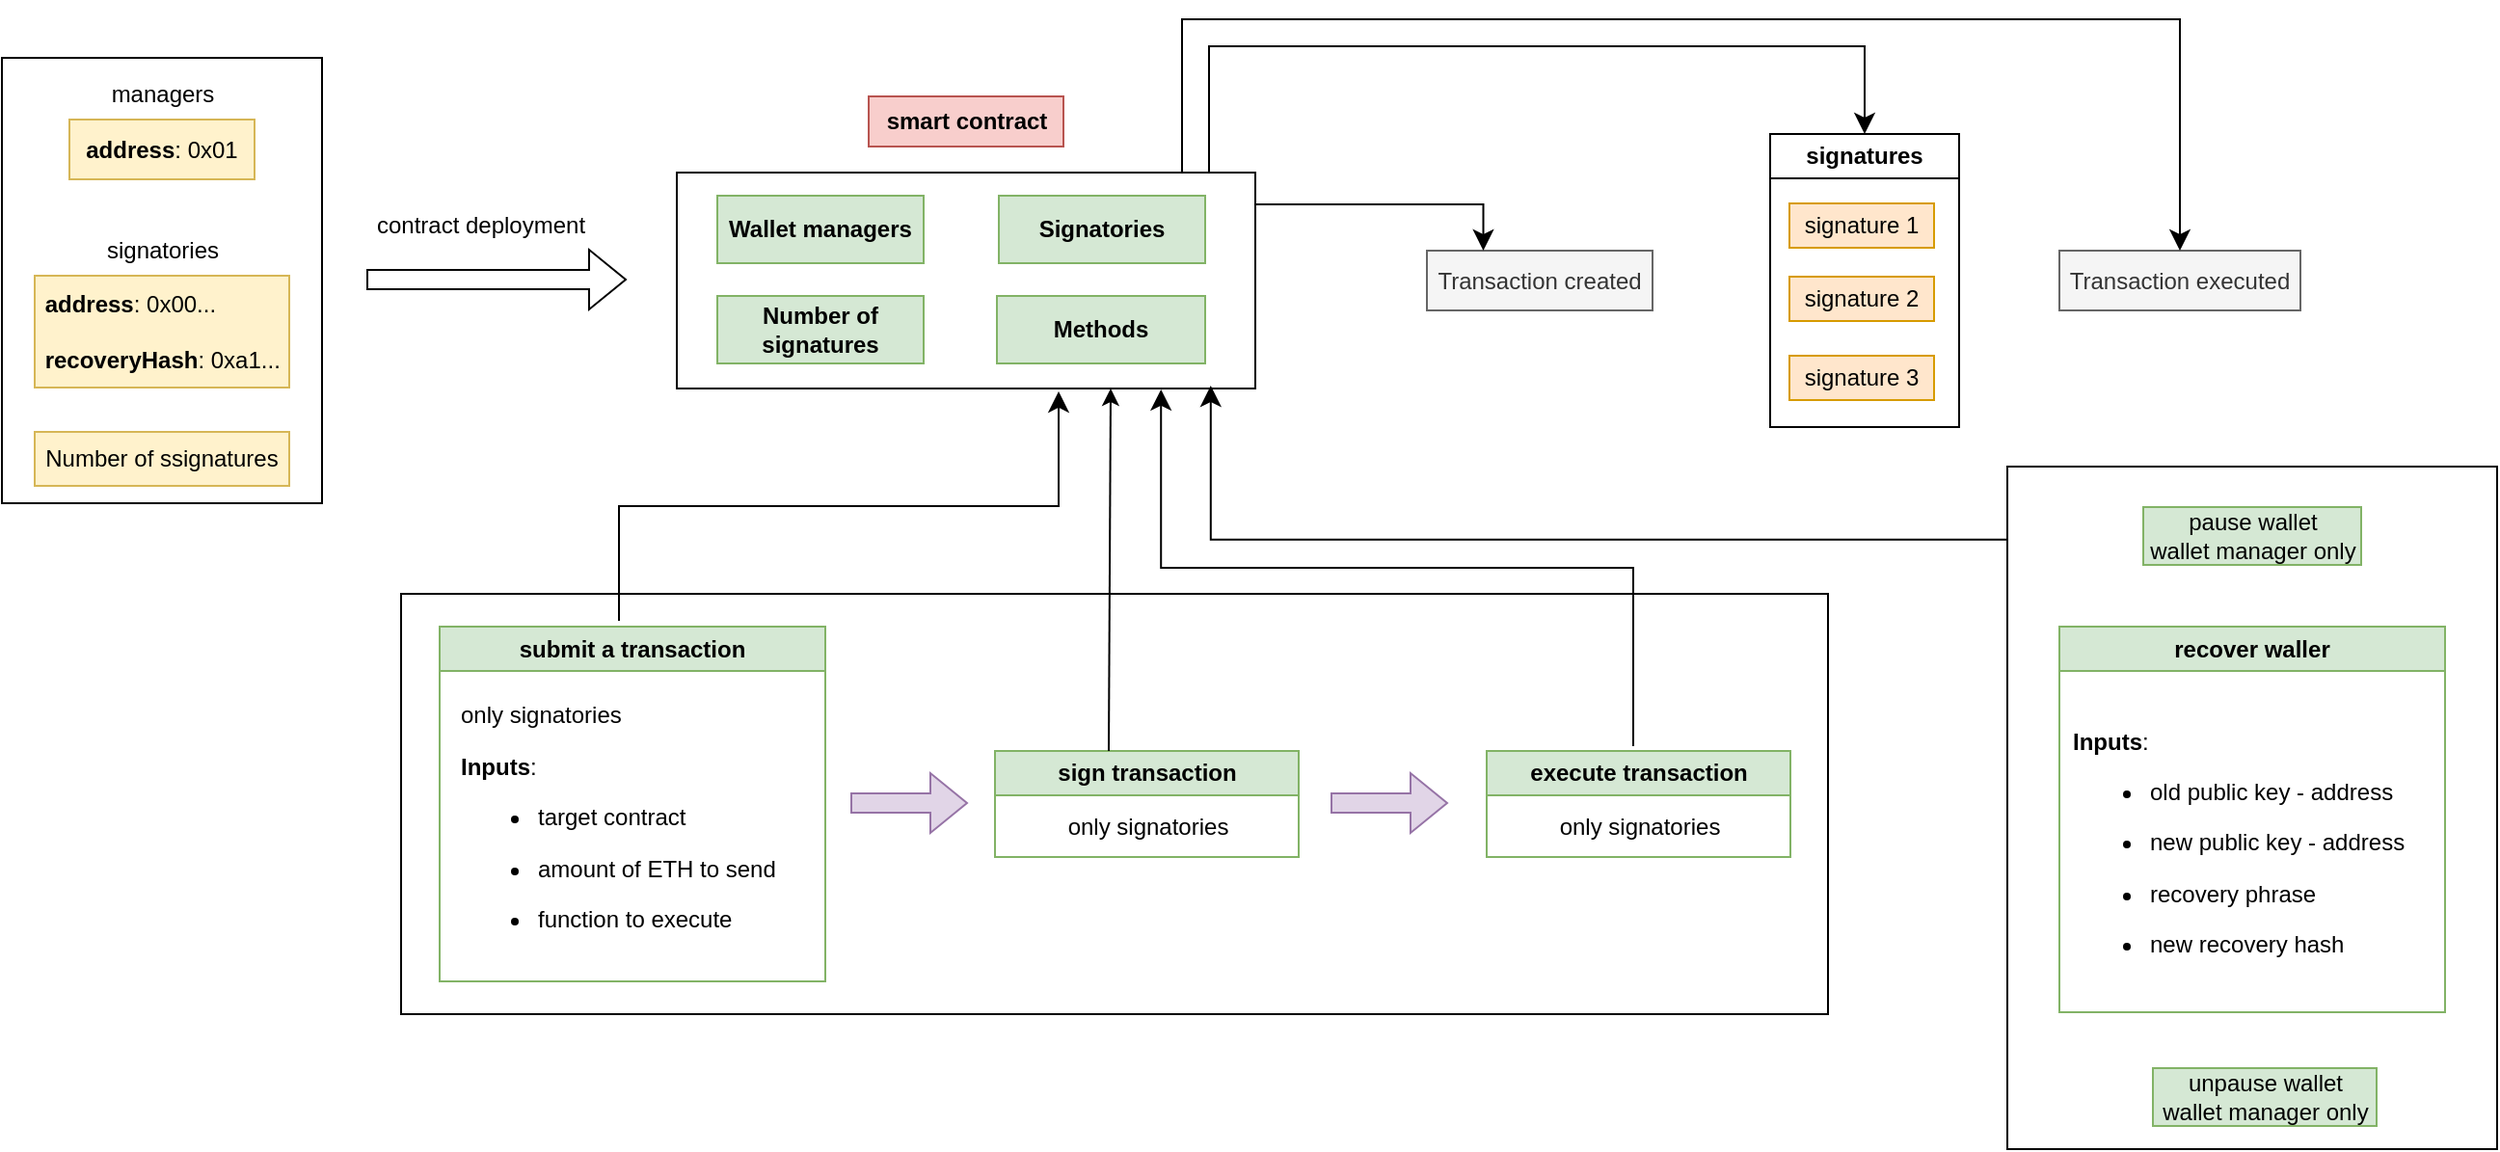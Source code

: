 <mxfile version="20.8.23" type="github">
  <diagram name="Page-1" id="SGeF-0iKZIM3F-TIsvuu">
    <mxGraphModel dx="1434" dy="807" grid="0" gridSize="10" guides="1" tooltips="1" connect="1" arrows="1" fold="1" page="1" pageScale="1" pageWidth="1500" pageHeight="800" math="0" shadow="0">
      <root>
        <mxCell id="0" />
        <mxCell id="1" parent="0" />
        <mxCell id="juZ4mGxKsOCgqzqKr75U-73" value="" style="group" vertex="1" connectable="0" parent="1">
          <mxGeometry x="80" y="96" width="1294" height="586" as="geometry" />
        </mxCell>
        <mxCell id="juZ4mGxKsOCgqzqKr75U-71" value="" style="group" vertex="1" connectable="0" parent="juZ4mGxKsOCgqzqKr75U-73">
          <mxGeometry width="1192" height="516" as="geometry" />
        </mxCell>
        <mxCell id="juZ4mGxKsOCgqzqKr75U-40" value="" style="rounded=0;whiteSpace=wrap;html=1;" vertex="1" parent="juZ4mGxKsOCgqzqKr75U-71">
          <mxGeometry x="207" y="298" width="740" height="218" as="geometry" />
        </mxCell>
        <mxCell id="juZ4mGxKsOCgqzqKr75U-7" value="" style="group" vertex="1" connectable="0" parent="juZ4mGxKsOCgqzqKr75U-71">
          <mxGeometry x="350" y="79.5" width="300" height="112" as="geometry" />
        </mxCell>
        <mxCell id="juZ4mGxKsOCgqzqKr75U-1" value="" style="rounded=0;whiteSpace=wrap;html=1;" vertex="1" parent="juZ4mGxKsOCgqzqKr75U-7">
          <mxGeometry width="300" height="112" as="geometry" />
        </mxCell>
        <mxCell id="juZ4mGxKsOCgqzqKr75U-2" value="&lt;b&gt;Wallet managers&lt;/b&gt;" style="rounded=0;whiteSpace=wrap;html=1;fillColor=#d5e8d4;strokeColor=#82b366;" vertex="1" parent="juZ4mGxKsOCgqzqKr75U-7">
          <mxGeometry x="21" y="12" width="107" height="35" as="geometry" />
        </mxCell>
        <mxCell id="juZ4mGxKsOCgqzqKr75U-3" value="&lt;b&gt;Signatories&lt;/b&gt;" style="rounded=0;whiteSpace=wrap;html=1;fillColor=#d5e8d4;strokeColor=#82b366;" vertex="1" parent="juZ4mGxKsOCgqzqKr75U-7">
          <mxGeometry x="167" y="12" width="107" height="35" as="geometry" />
        </mxCell>
        <mxCell id="juZ4mGxKsOCgqzqKr75U-4" value="&lt;b&gt;Number of signatures&lt;/b&gt;" style="rounded=0;whiteSpace=wrap;html=1;fillColor=#d5e8d4;strokeColor=#82b366;" vertex="1" parent="juZ4mGxKsOCgqzqKr75U-7">
          <mxGeometry x="21" y="64" width="107" height="35" as="geometry" />
        </mxCell>
        <mxCell id="juZ4mGxKsOCgqzqKr75U-6" value="&lt;b&gt;Methods&lt;/b&gt;" style="rounded=0;whiteSpace=wrap;html=1;fillColor=#d5e8d4;strokeColor=#82b366;" vertex="1" parent="juZ4mGxKsOCgqzqKr75U-7">
          <mxGeometry x="166" y="64" width="108" height="35" as="geometry" />
        </mxCell>
        <mxCell id="juZ4mGxKsOCgqzqKr75U-18" value="" style="group" vertex="1" connectable="0" parent="juZ4mGxKsOCgqzqKr75U-71">
          <mxGeometry y="20" width="166" height="231" as="geometry" />
        </mxCell>
        <mxCell id="juZ4mGxKsOCgqzqKr75U-15" value="" style="rounded=0;whiteSpace=wrap;html=1;" vertex="1" parent="juZ4mGxKsOCgqzqKr75U-18">
          <mxGeometry width="166" height="231" as="geometry" />
        </mxCell>
        <mxCell id="juZ4mGxKsOCgqzqKr75U-10" value="&lt;b&gt;&amp;nbsp;address&lt;/b&gt;: 0x00...&lt;br&gt;&lt;br&gt;&lt;b&gt;&amp;nbsp;recoveryHash&lt;/b&gt;: 0xa1..." style="rounded=0;whiteSpace=wrap;html=1;align=left;fillColor=#fff2cc;strokeColor=#d6b656;" vertex="1" parent="juZ4mGxKsOCgqzqKr75U-18">
          <mxGeometry x="17" y="113" width="132" height="58" as="geometry" />
        </mxCell>
        <mxCell id="juZ4mGxKsOCgqzqKr75U-11" value="&lt;b&gt;address&lt;/b&gt;: 0x01" style="rounded=0;whiteSpace=wrap;html=1;fillColor=#fff2cc;strokeColor=#d6b656;" vertex="1" parent="juZ4mGxKsOCgqzqKr75U-18">
          <mxGeometry x="35" y="32" width="96" height="31" as="geometry" />
        </mxCell>
        <mxCell id="juZ4mGxKsOCgqzqKr75U-12" value="Number of ssignatures" style="rounded=0;whiteSpace=wrap;html=1;fillColor=#fff2cc;strokeColor=#d6b656;" vertex="1" parent="juZ4mGxKsOCgqzqKr75U-18">
          <mxGeometry x="17" y="194" width="132" height="28" as="geometry" />
        </mxCell>
        <mxCell id="juZ4mGxKsOCgqzqKr75U-16" value="managers" style="text;html=1;align=center;verticalAlign=middle;resizable=0;points=[];autosize=1;strokeColor=none;fillColor=none;" vertex="1" parent="juZ4mGxKsOCgqzqKr75U-18">
          <mxGeometry x="47.5" y="6" width="71" height="26" as="geometry" />
        </mxCell>
        <mxCell id="juZ4mGxKsOCgqzqKr75U-17" value="signatories" style="text;html=1;align=center;verticalAlign=middle;resizable=0;points=[];autosize=1;strokeColor=none;fillColor=none;" vertex="1" parent="juZ4mGxKsOCgqzqKr75U-18">
          <mxGeometry x="45" y="87" width="76" height="26" as="geometry" />
        </mxCell>
        <mxCell id="juZ4mGxKsOCgqzqKr75U-19" value="" style="shape=flexArrow;endArrow=classic;html=1;rounded=0;" edge="1" parent="juZ4mGxKsOCgqzqKr75U-71">
          <mxGeometry width="50" height="50" relative="1" as="geometry">
            <mxPoint x="189" y="135" as="sourcePoint" />
            <mxPoint x="324" y="135" as="targetPoint" />
          </mxGeometry>
        </mxCell>
        <mxCell id="juZ4mGxKsOCgqzqKr75U-20" value="contract deployment" style="text;html=1;align=center;verticalAlign=middle;resizable=0;points=[];autosize=1;strokeColor=none;fillColor=none;" vertex="1" parent="juZ4mGxKsOCgqzqKr75U-71">
          <mxGeometry x="185" y="94" width="126" height="26" as="geometry" />
        </mxCell>
        <mxCell id="juZ4mGxKsOCgqzqKr75U-21" value="&lt;b&gt;smart contract&lt;/b&gt;" style="text;html=1;align=center;verticalAlign=middle;resizable=0;points=[];autosize=1;strokeColor=#b85450;fillColor=#f8cecc;" vertex="1" parent="juZ4mGxKsOCgqzqKr75U-71">
          <mxGeometry x="449.5" y="40" width="101" height="26" as="geometry" />
        </mxCell>
        <mxCell id="juZ4mGxKsOCgqzqKr75U-22" value="submit a transaction" style="swimlane;whiteSpace=wrap;html=1;fillColor=#d5e8d4;strokeColor=#82b366;" vertex="1" parent="juZ4mGxKsOCgqzqKr75U-71">
          <mxGeometry x="227" y="315" width="200" height="184" as="geometry" />
        </mxCell>
        <mxCell id="juZ4mGxKsOCgqzqKr75U-25" value="only signatories" style="text;html=1;align=left;verticalAlign=middle;resizable=0;points=[];autosize=1;strokeColor=none;fillColor=none;" vertex="1" parent="juZ4mGxKsOCgqzqKr75U-22">
          <mxGeometry x="9" y="33" width="101" height="26" as="geometry" />
        </mxCell>
        <mxCell id="juZ4mGxKsOCgqzqKr75U-27" value="&lt;b&gt;Inputs&lt;/b&gt;:&lt;br&gt;&lt;ul&gt;&lt;li&gt;target contract&lt;/li&gt;&lt;/ul&gt;&lt;ul&gt;&lt;li&gt;amount of ETH to send&lt;/li&gt;&lt;/ul&gt;&lt;ul&gt;&lt;li&gt;function to execute&lt;/li&gt;&lt;/ul&gt;" style="text;html=1;align=left;verticalAlign=middle;resizable=0;points=[];autosize=1;strokeColor=none;fillColor=none;" vertex="1" parent="juZ4mGxKsOCgqzqKr75U-22">
          <mxGeometry x="9" y="59" width="181" height="118" as="geometry" />
        </mxCell>
        <mxCell id="juZ4mGxKsOCgqzqKr75U-34" value="execute transaction" style="swimlane;whiteSpace=wrap;html=1;fillColor=#d5e8d4;strokeColor=#82b366;" vertex="1" parent="juZ4mGxKsOCgqzqKr75U-71">
          <mxGeometry x="770" y="379.5" width="157.5" height="55" as="geometry" />
        </mxCell>
        <mxCell id="juZ4mGxKsOCgqzqKr75U-38" value="&lt;span style=&quot;font-weight: normal;&quot;&gt;only signatories&lt;/span&gt;" style="text;html=1;align=center;verticalAlign=middle;resizable=0;points=[];autosize=1;strokeColor=none;fillColor=none;fontStyle=1" vertex="1" parent="juZ4mGxKsOCgqzqKr75U-34">
          <mxGeometry x="28.75" y="26" width="101" height="26" as="geometry" />
        </mxCell>
        <mxCell id="juZ4mGxKsOCgqzqKr75U-41" value="" style="shape=flexArrow;endArrow=classic;html=1;rounded=0;fillColor=#e1d5e7;strokeColor=#9673a6;" edge="1" parent="juZ4mGxKsOCgqzqKr75U-71">
          <mxGeometry width="50" height="50" relative="1" as="geometry">
            <mxPoint x="440" y="406.5" as="sourcePoint" />
            <mxPoint x="501" y="406.5" as="targetPoint" />
          </mxGeometry>
        </mxCell>
        <mxCell id="juZ4mGxKsOCgqzqKr75U-42" value="" style="shape=flexArrow;endArrow=classic;html=1;rounded=0;fillColor=#e1d5e7;strokeColor=#9673a6;" edge="1" parent="juZ4mGxKsOCgqzqKr75U-71">
          <mxGeometry width="50" height="50" relative="1" as="geometry">
            <mxPoint x="689" y="406.5" as="sourcePoint" />
            <mxPoint x="750" y="406.5" as="targetPoint" />
          </mxGeometry>
        </mxCell>
        <mxCell id="juZ4mGxKsOCgqzqKr75U-43" value="" style="edgeStyle=elbowEdgeStyle;elbow=vertical;endArrow=classic;html=1;curved=0;rounded=0;endSize=8;startSize=8;entryX=0.66;entryY=1.013;entryDx=0;entryDy=0;entryPerimeter=0;" edge="1" parent="juZ4mGxKsOCgqzqKr75U-71" target="juZ4mGxKsOCgqzqKr75U-1">
          <mxGeometry width="50" height="50" relative="1" as="geometry">
            <mxPoint x="320" y="312" as="sourcePoint" />
            <mxPoint x="547" y="199" as="targetPoint" />
          </mxGeometry>
        </mxCell>
        <mxCell id="juZ4mGxKsOCgqzqKr75U-44" value="signatures" style="swimlane;whiteSpace=wrap;html=1;" vertex="1" parent="juZ4mGxKsOCgqzqKr75U-71">
          <mxGeometry x="917" y="59.5" width="98" height="152" as="geometry" />
        </mxCell>
        <mxCell id="juZ4mGxKsOCgqzqKr75U-45" value="signature 1" style="rounded=0;whiteSpace=wrap;html=1;fillColor=#ffe6cc;strokeColor=#d79b00;" vertex="1" parent="juZ4mGxKsOCgqzqKr75U-44">
          <mxGeometry x="10" y="36" width="75" height="23" as="geometry" />
        </mxCell>
        <mxCell id="juZ4mGxKsOCgqzqKr75U-46" value="signature 2" style="rounded=0;whiteSpace=wrap;html=1;fillColor=#ffe6cc;strokeColor=#d79b00;" vertex="1" parent="juZ4mGxKsOCgqzqKr75U-44">
          <mxGeometry x="10" y="74" width="75" height="23" as="geometry" />
        </mxCell>
        <mxCell id="juZ4mGxKsOCgqzqKr75U-47" value="signature 3" style="rounded=0;whiteSpace=wrap;html=1;fillColor=#ffe6cc;strokeColor=#d79b00;" vertex="1" parent="juZ4mGxKsOCgqzqKr75U-44">
          <mxGeometry x="10" y="115" width="75" height="23" as="geometry" />
        </mxCell>
        <mxCell id="juZ4mGxKsOCgqzqKr75U-48" value="sign transaction" style="swimlane;whiteSpace=wrap;html=1;fillColor=#d5e8d4;strokeColor=#82b366;" vertex="1" parent="juZ4mGxKsOCgqzqKr75U-71">
          <mxGeometry x="515" y="379.5" width="157.5" height="55" as="geometry" />
        </mxCell>
        <mxCell id="juZ4mGxKsOCgqzqKr75U-49" value="&lt;span style=&quot;font-weight: normal;&quot;&gt;only signatories&lt;/span&gt;" style="text;html=1;align=center;verticalAlign=middle;resizable=0;points=[];autosize=1;strokeColor=none;fillColor=none;fontStyle=1" vertex="1" parent="juZ4mGxKsOCgqzqKr75U-48">
          <mxGeometry x="28.75" y="26" width="101" height="26" as="geometry" />
        </mxCell>
        <mxCell id="juZ4mGxKsOCgqzqKr75U-51" value="Transaction created" style="rounded=0;whiteSpace=wrap;html=1;fillColor=#f5f5f5;strokeColor=#666666;fontColor=#333333;" vertex="1" parent="juZ4mGxKsOCgqzqKr75U-71">
          <mxGeometry x="739" y="120" width="117" height="31" as="geometry" />
        </mxCell>
        <mxCell id="juZ4mGxKsOCgqzqKr75U-52" value="Transaction executed" style="rounded=0;whiteSpace=wrap;html=1;fillColor=#f5f5f5;strokeColor=#666666;fontColor=#333333;" vertex="1" parent="juZ4mGxKsOCgqzqKr75U-71">
          <mxGeometry x="1067" y="120" width="125" height="31" as="geometry" />
        </mxCell>
        <mxCell id="juZ4mGxKsOCgqzqKr75U-54" value="" style="edgeStyle=elbowEdgeStyle;elbow=vertical;endArrow=classic;html=1;curved=0;rounded=0;endSize=8;startSize=8;entryX=0.837;entryY=1.004;entryDx=0;entryDy=0;entryPerimeter=0;" edge="1" parent="juZ4mGxKsOCgqzqKr75U-71" target="juZ4mGxKsOCgqzqKr75U-1">
          <mxGeometry width="50" height="50" relative="1" as="geometry">
            <mxPoint x="846" y="377" as="sourcePoint" />
            <mxPoint x="1074" y="258" as="targetPoint" />
          </mxGeometry>
        </mxCell>
        <mxCell id="juZ4mGxKsOCgqzqKr75U-56" value="" style="endArrow=classic;html=1;rounded=0;entryX=0.75;entryY=1;entryDx=0;entryDy=0;" edge="1" parent="juZ4mGxKsOCgqzqKr75U-71" target="juZ4mGxKsOCgqzqKr75U-1">
          <mxGeometry width="50" height="50" relative="1" as="geometry">
            <mxPoint x="574" y="379.5" as="sourcePoint" />
            <mxPoint x="624" y="329.5" as="targetPoint" />
          </mxGeometry>
        </mxCell>
        <mxCell id="juZ4mGxKsOCgqzqKr75U-58" value="" style="edgeStyle=elbowEdgeStyle;elbow=vertical;endArrow=classic;html=1;curved=0;rounded=0;endSize=8;startSize=8;entryX=0.25;entryY=0;entryDx=0;entryDy=0;" edge="1" parent="juZ4mGxKsOCgqzqKr75U-71" target="juZ4mGxKsOCgqzqKr75U-51">
          <mxGeometry width="50" height="50" relative="1" as="geometry">
            <mxPoint x="650" y="96" as="sourcePoint" />
            <mxPoint x="742" y="166" as="targetPoint" />
            <Array as="points">
              <mxPoint x="695" y="96" />
            </Array>
          </mxGeometry>
        </mxCell>
        <mxCell id="juZ4mGxKsOCgqzqKr75U-59" value="" style="edgeStyle=elbowEdgeStyle;elbow=vertical;endArrow=classic;html=1;curved=0;rounded=0;endSize=8;startSize=8;entryX=0.5;entryY=0;entryDx=0;entryDy=0;" edge="1" parent="juZ4mGxKsOCgqzqKr75U-71" target="juZ4mGxKsOCgqzqKr75U-44">
          <mxGeometry width="50" height="50" relative="1" as="geometry">
            <mxPoint x="626" y="79.5" as="sourcePoint" />
            <mxPoint x="676" y="29.5" as="targetPoint" />
            <Array as="points">
              <mxPoint x="655" y="14" />
            </Array>
          </mxGeometry>
        </mxCell>
        <mxCell id="juZ4mGxKsOCgqzqKr75U-60" value="" style="edgeStyle=elbowEdgeStyle;elbow=vertical;endArrow=classic;html=1;curved=0;rounded=0;endSize=8;startSize=8;entryX=0.5;entryY=0;entryDx=0;entryDy=0;" edge="1" parent="juZ4mGxKsOCgqzqKr75U-71" target="juZ4mGxKsOCgqzqKr75U-52">
          <mxGeometry width="50" height="50" relative="1" as="geometry">
            <mxPoint x="612" y="79.5" as="sourcePoint" />
            <mxPoint x="952" y="60" as="targetPoint" />
            <Array as="points">
              <mxPoint x="870" />
            </Array>
          </mxGeometry>
        </mxCell>
        <mxCell id="juZ4mGxKsOCgqzqKr75U-70" value="" style="edgeStyle=segmentEdgeStyle;endArrow=classic;html=1;curved=0;rounded=0;endSize=8;startSize=8;exitX=0.004;exitY=0.107;exitDx=0;exitDy=0;exitPerimeter=0;entryX=0.923;entryY=0.987;entryDx=0;entryDy=0;entryPerimeter=0;" edge="1" parent="juZ4mGxKsOCgqzqKr75U-73" source="juZ4mGxKsOCgqzqKr75U-69" target="juZ4mGxKsOCgqzqKr75U-1">
          <mxGeometry width="50" height="50" relative="1" as="geometry">
            <mxPoint x="871" y="273" as="sourcePoint" />
            <mxPoint x="921" y="223" as="targetPoint" />
          </mxGeometry>
        </mxCell>
        <mxCell id="juZ4mGxKsOCgqzqKr75U-72" value="" style="group" vertex="1" connectable="0" parent="juZ4mGxKsOCgqzqKr75U-73">
          <mxGeometry x="1040" y="232" width="254" height="354" as="geometry" />
        </mxCell>
        <mxCell id="juZ4mGxKsOCgqzqKr75U-69" value="" style="rounded=0;whiteSpace=wrap;html=1;" vertex="1" parent="juZ4mGxKsOCgqzqKr75U-72">
          <mxGeometry width="254" height="354" as="geometry" />
        </mxCell>
        <mxCell id="juZ4mGxKsOCgqzqKr75U-62" value="recover waller" style="swimlane;whiteSpace=wrap;html=1;fillColor=#d5e8d4;strokeColor=#82b366;" vertex="1" parent="juZ4mGxKsOCgqzqKr75U-72">
          <mxGeometry x="27" y="83" width="200" height="200" as="geometry" />
        </mxCell>
        <mxCell id="juZ4mGxKsOCgqzqKr75U-63" value="&lt;b&gt;Inputs&lt;/b&gt;:&lt;br&gt;&lt;ul&gt;&lt;li&gt;old public key - address&lt;/li&gt;&lt;/ul&gt;&lt;ul&gt;&lt;li&gt;new public key - address&lt;/li&gt;&lt;/ul&gt;&lt;ul&gt;&lt;li&gt;recovery phrase&lt;/li&gt;&lt;/ul&gt;&lt;ul&gt;&lt;li&gt;new recovery hash&lt;/li&gt;&lt;/ul&gt;" style="text;html=1;align=left;verticalAlign=middle;resizable=0;points=[];autosize=1;strokeColor=none;fillColor=none;" vertex="1" parent="juZ4mGxKsOCgqzqKr75U-62">
          <mxGeometry x="5" y="45.5" width="190" height="144" as="geometry" />
        </mxCell>
        <mxCell id="juZ4mGxKsOCgqzqKr75U-64" value="pause wallet&lt;br&gt;wallet manager only" style="rounded=0;whiteSpace=wrap;html=1;fillColor=#d5e8d4;strokeColor=#82b366;" vertex="1" parent="juZ4mGxKsOCgqzqKr75U-72">
          <mxGeometry x="70.5" y="21" width="113" height="30" as="geometry" />
        </mxCell>
        <mxCell id="juZ4mGxKsOCgqzqKr75U-65" value="unpause wallet&lt;br&gt;wallet manager only" style="rounded=0;whiteSpace=wrap;html=1;fillColor=#d5e8d4;strokeColor=#82b366;" vertex="1" parent="juZ4mGxKsOCgqzqKr75U-72">
          <mxGeometry x="75.5" y="312" width="116" height="30" as="geometry" />
        </mxCell>
      </root>
    </mxGraphModel>
  </diagram>
</mxfile>
